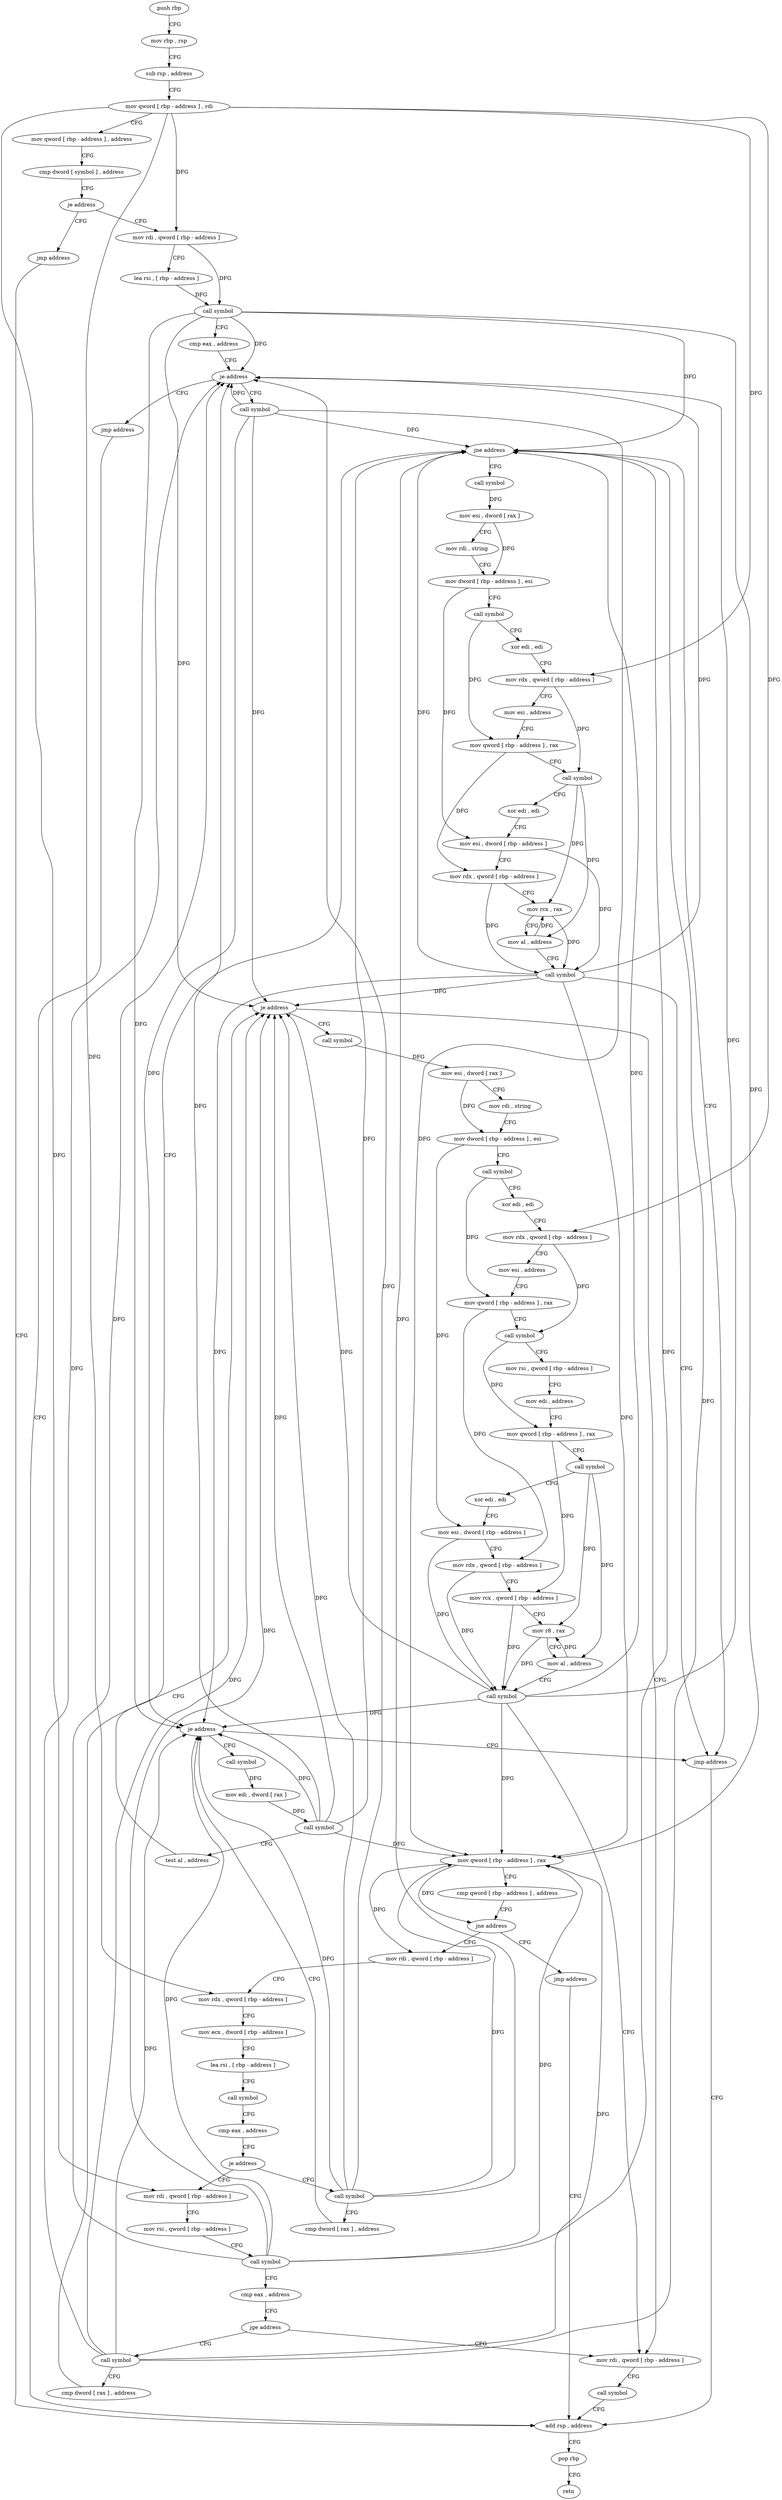 digraph "func" {
"4215824" [label = "push rbp" ]
"4215825" [label = "mov rbp , rsp" ]
"4215828" [label = "sub rsp , address" ]
"4215835" [label = "mov qword [ rbp - address ] , rdi" ]
"4215839" [label = "mov qword [ rbp - address ] , address" ]
"4215850" [label = "cmp dword [ symbol ] , address" ]
"4215858" [label = "je address" ]
"4215869" [label = "mov rdi , qword [ rbp - address ]" ]
"4215864" [label = "jmp address" ]
"4215873" [label = "lea rsi , [ rbp - address ]" ]
"4215880" [label = "call symbol" ]
"4215885" [label = "cmp eax , address" ]
"4215888" [label = "je address" ]
"4215899" [label = "call symbol" ]
"4215894" [label = "jmp address" ]
"4216238" [label = "add rsp , address" ]
"4215904" [label = "mov qword [ rbp - address ] , rax" ]
"4215911" [label = "cmp qword [ rbp - address ] , address" ]
"4215919" [label = "jne address" ]
"4215930" [label = "mov rdi , qword [ rbp - address ]" ]
"4215925" [label = "jmp address" ]
"4216245" [label = "pop rbp" ]
"4216246" [label = "retn" ]
"4215937" [label = "mov rdx , qword [ rbp - address ]" ]
"4215941" [label = "mov ecx , dword [ rbp - address ]" ]
"4215944" [label = "lea rsi , [ rbp - address ]" ]
"4215951" [label = "call symbol" ]
"4215956" [label = "cmp eax , address" ]
"4215959" [label = "je address" ]
"4216080" [label = "mov rdi , qword [ rbp - address ]" ]
"4215965" [label = "call symbol" ]
"4216084" [label = "mov rsi , qword [ rbp - address ]" ]
"4216091" [label = "call symbol" ]
"4216096" [label = "cmp eax , address" ]
"4216099" [label = "jge address" ]
"4216226" [label = "mov rdi , qword [ rbp - address ]" ]
"4216105" [label = "call symbol" ]
"4215970" [label = "cmp dword [ rax ] , address" ]
"4215973" [label = "je address" ]
"4216075" [label = "jmp address" ]
"4215979" [label = "call symbol" ]
"4216233" [label = "call symbol" ]
"4216110" [label = "cmp dword [ rax ] , address" ]
"4216113" [label = "je address" ]
"4216119" [label = "call symbol" ]
"4215984" [label = "mov edi , dword [ rax ]" ]
"4215986" [label = "call symbol" ]
"4215991" [label = "test al , address" ]
"4215993" [label = "jne address" ]
"4215999" [label = "call symbol" ]
"4216124" [label = "mov esi , dword [ rax ]" ]
"4216126" [label = "mov rdi , string" ]
"4216136" [label = "mov dword [ rbp - address ] , esi" ]
"4216142" [label = "call symbol" ]
"4216147" [label = "xor edi , edi" ]
"4216149" [label = "mov rdx , qword [ rbp - address ]" ]
"4216153" [label = "mov esi , address" ]
"4216158" [label = "mov qword [ rbp - address ] , rax" ]
"4216165" [label = "call symbol" ]
"4216170" [label = "mov rsi , qword [ rbp - address ]" ]
"4216177" [label = "mov edi , address" ]
"4216182" [label = "mov qword [ rbp - address ] , rax" ]
"4216189" [label = "call symbol" ]
"4216194" [label = "xor edi , edi" ]
"4216196" [label = "mov esi , dword [ rbp - address ]" ]
"4216202" [label = "mov rdx , qword [ rbp - address ]" ]
"4216209" [label = "mov rcx , qword [ rbp - address ]" ]
"4216216" [label = "mov r8 , rax" ]
"4216219" [label = "mov al , address" ]
"4216221" [label = "call symbol" ]
"4216004" [label = "mov esi , dword [ rax ]" ]
"4216006" [label = "mov rdi , string" ]
"4216016" [label = "mov dword [ rbp - address ] , esi" ]
"4216022" [label = "call symbol" ]
"4216027" [label = "xor edi , edi" ]
"4216029" [label = "mov rdx , qword [ rbp - address ]" ]
"4216033" [label = "mov esi , address" ]
"4216038" [label = "mov qword [ rbp - address ] , rax" ]
"4216045" [label = "call symbol" ]
"4216050" [label = "xor edi , edi" ]
"4216052" [label = "mov esi , dword [ rbp - address ]" ]
"4216058" [label = "mov rdx , qword [ rbp - address ]" ]
"4216065" [label = "mov rcx , rax" ]
"4216068" [label = "mov al , address" ]
"4216070" [label = "call symbol" ]
"4215824" -> "4215825" [ label = "CFG" ]
"4215825" -> "4215828" [ label = "CFG" ]
"4215828" -> "4215835" [ label = "CFG" ]
"4215835" -> "4215839" [ label = "CFG" ]
"4215835" -> "4215869" [ label = "DFG" ]
"4215835" -> "4215937" [ label = "DFG" ]
"4215835" -> "4216080" [ label = "DFG" ]
"4215835" -> "4216149" [ label = "DFG" ]
"4215835" -> "4216029" [ label = "DFG" ]
"4215839" -> "4215850" [ label = "CFG" ]
"4215850" -> "4215858" [ label = "CFG" ]
"4215858" -> "4215869" [ label = "CFG" ]
"4215858" -> "4215864" [ label = "CFG" ]
"4215869" -> "4215873" [ label = "CFG" ]
"4215869" -> "4215880" [ label = "DFG" ]
"4215864" -> "4216238" [ label = "CFG" ]
"4215873" -> "4215880" [ label = "DFG" ]
"4215880" -> "4215885" [ label = "CFG" ]
"4215880" -> "4215888" [ label = "DFG" ]
"4215880" -> "4215904" [ label = "DFG" ]
"4215880" -> "4215973" [ label = "DFG" ]
"4215880" -> "4216113" [ label = "DFG" ]
"4215880" -> "4215993" [ label = "DFG" ]
"4215885" -> "4215888" [ label = "CFG" ]
"4215888" -> "4215899" [ label = "CFG" ]
"4215888" -> "4215894" [ label = "CFG" ]
"4215899" -> "4215904" [ label = "DFG" ]
"4215899" -> "4215888" [ label = "DFG" ]
"4215899" -> "4215973" [ label = "DFG" ]
"4215899" -> "4216113" [ label = "DFG" ]
"4215899" -> "4215993" [ label = "DFG" ]
"4215894" -> "4216238" [ label = "CFG" ]
"4216238" -> "4216245" [ label = "CFG" ]
"4215904" -> "4215911" [ label = "CFG" ]
"4215904" -> "4215919" [ label = "DFG" ]
"4215904" -> "4215930" [ label = "DFG" ]
"4215911" -> "4215919" [ label = "CFG" ]
"4215919" -> "4215930" [ label = "CFG" ]
"4215919" -> "4215925" [ label = "CFG" ]
"4215930" -> "4215937" [ label = "CFG" ]
"4215925" -> "4216238" [ label = "CFG" ]
"4216245" -> "4216246" [ label = "CFG" ]
"4215937" -> "4215941" [ label = "CFG" ]
"4215941" -> "4215944" [ label = "CFG" ]
"4215944" -> "4215951" [ label = "CFG" ]
"4215951" -> "4215956" [ label = "CFG" ]
"4215956" -> "4215959" [ label = "CFG" ]
"4215959" -> "4216080" [ label = "CFG" ]
"4215959" -> "4215965" [ label = "CFG" ]
"4216080" -> "4216084" [ label = "CFG" ]
"4215965" -> "4215970" [ label = "CFG" ]
"4215965" -> "4215888" [ label = "DFG" ]
"4215965" -> "4215904" [ label = "DFG" ]
"4215965" -> "4215973" [ label = "DFG" ]
"4215965" -> "4216113" [ label = "DFG" ]
"4215965" -> "4215993" [ label = "DFG" ]
"4216084" -> "4216091" [ label = "CFG" ]
"4216091" -> "4216096" [ label = "CFG" ]
"4216091" -> "4215888" [ label = "DFG" ]
"4216091" -> "4215904" [ label = "DFG" ]
"4216091" -> "4215973" [ label = "DFG" ]
"4216091" -> "4216113" [ label = "DFG" ]
"4216091" -> "4215993" [ label = "DFG" ]
"4216096" -> "4216099" [ label = "CFG" ]
"4216099" -> "4216226" [ label = "CFG" ]
"4216099" -> "4216105" [ label = "CFG" ]
"4216226" -> "4216233" [ label = "CFG" ]
"4216105" -> "4216110" [ label = "CFG" ]
"4216105" -> "4215888" [ label = "DFG" ]
"4216105" -> "4215904" [ label = "DFG" ]
"4216105" -> "4215973" [ label = "DFG" ]
"4216105" -> "4216113" [ label = "DFG" ]
"4216105" -> "4215993" [ label = "DFG" ]
"4215970" -> "4215973" [ label = "CFG" ]
"4215973" -> "4216075" [ label = "CFG" ]
"4215973" -> "4215979" [ label = "CFG" ]
"4216075" -> "4216238" [ label = "CFG" ]
"4215979" -> "4215984" [ label = "DFG" ]
"4216233" -> "4216238" [ label = "CFG" ]
"4216110" -> "4216113" [ label = "CFG" ]
"4216113" -> "4216226" [ label = "CFG" ]
"4216113" -> "4216119" [ label = "CFG" ]
"4216119" -> "4216124" [ label = "DFG" ]
"4215984" -> "4215986" [ label = "DFG" ]
"4215986" -> "4215991" [ label = "CFG" ]
"4215986" -> "4215888" [ label = "DFG" ]
"4215986" -> "4215904" [ label = "DFG" ]
"4215986" -> "4215973" [ label = "DFG" ]
"4215986" -> "4216113" [ label = "DFG" ]
"4215986" -> "4215993" [ label = "DFG" ]
"4215991" -> "4215993" [ label = "CFG" ]
"4215993" -> "4216075" [ label = "CFG" ]
"4215993" -> "4215999" [ label = "CFG" ]
"4215999" -> "4216004" [ label = "DFG" ]
"4216124" -> "4216126" [ label = "CFG" ]
"4216124" -> "4216136" [ label = "DFG" ]
"4216126" -> "4216136" [ label = "CFG" ]
"4216136" -> "4216142" [ label = "CFG" ]
"4216136" -> "4216196" [ label = "DFG" ]
"4216142" -> "4216147" [ label = "CFG" ]
"4216142" -> "4216158" [ label = "DFG" ]
"4216147" -> "4216149" [ label = "CFG" ]
"4216149" -> "4216153" [ label = "CFG" ]
"4216149" -> "4216165" [ label = "DFG" ]
"4216153" -> "4216158" [ label = "CFG" ]
"4216158" -> "4216165" [ label = "CFG" ]
"4216158" -> "4216202" [ label = "DFG" ]
"4216165" -> "4216170" [ label = "CFG" ]
"4216165" -> "4216182" [ label = "DFG" ]
"4216170" -> "4216177" [ label = "CFG" ]
"4216177" -> "4216182" [ label = "CFG" ]
"4216182" -> "4216189" [ label = "CFG" ]
"4216182" -> "4216209" [ label = "DFG" ]
"4216189" -> "4216194" [ label = "CFG" ]
"4216189" -> "4216216" [ label = "DFG" ]
"4216189" -> "4216219" [ label = "DFG" ]
"4216194" -> "4216196" [ label = "CFG" ]
"4216196" -> "4216202" [ label = "CFG" ]
"4216196" -> "4216221" [ label = "DFG" ]
"4216202" -> "4216209" [ label = "CFG" ]
"4216202" -> "4216221" [ label = "DFG" ]
"4216209" -> "4216216" [ label = "CFG" ]
"4216209" -> "4216221" [ label = "DFG" ]
"4216216" -> "4216219" [ label = "CFG" ]
"4216216" -> "4216221" [ label = "DFG" ]
"4216219" -> "4216221" [ label = "CFG" ]
"4216219" -> "4216216" [ label = "DFG" ]
"4216221" -> "4216226" [ label = "CFG" ]
"4216221" -> "4215888" [ label = "DFG" ]
"4216221" -> "4215904" [ label = "DFG" ]
"4216221" -> "4215973" [ label = "DFG" ]
"4216221" -> "4216113" [ label = "DFG" ]
"4216221" -> "4215993" [ label = "DFG" ]
"4216004" -> "4216006" [ label = "CFG" ]
"4216004" -> "4216016" [ label = "DFG" ]
"4216006" -> "4216016" [ label = "CFG" ]
"4216016" -> "4216022" [ label = "CFG" ]
"4216016" -> "4216052" [ label = "DFG" ]
"4216022" -> "4216027" [ label = "CFG" ]
"4216022" -> "4216038" [ label = "DFG" ]
"4216027" -> "4216029" [ label = "CFG" ]
"4216029" -> "4216033" [ label = "CFG" ]
"4216029" -> "4216045" [ label = "DFG" ]
"4216033" -> "4216038" [ label = "CFG" ]
"4216038" -> "4216045" [ label = "CFG" ]
"4216038" -> "4216058" [ label = "DFG" ]
"4216045" -> "4216050" [ label = "CFG" ]
"4216045" -> "4216065" [ label = "DFG" ]
"4216045" -> "4216068" [ label = "DFG" ]
"4216050" -> "4216052" [ label = "CFG" ]
"4216052" -> "4216058" [ label = "CFG" ]
"4216052" -> "4216070" [ label = "DFG" ]
"4216058" -> "4216065" [ label = "CFG" ]
"4216058" -> "4216070" [ label = "DFG" ]
"4216065" -> "4216068" [ label = "CFG" ]
"4216065" -> "4216070" [ label = "DFG" ]
"4216068" -> "4216070" [ label = "CFG" ]
"4216068" -> "4216065" [ label = "DFG" ]
"4216070" -> "4216075" [ label = "CFG" ]
"4216070" -> "4215888" [ label = "DFG" ]
"4216070" -> "4215904" [ label = "DFG" ]
"4216070" -> "4215973" [ label = "DFG" ]
"4216070" -> "4216113" [ label = "DFG" ]
"4216070" -> "4215993" [ label = "DFG" ]
}

